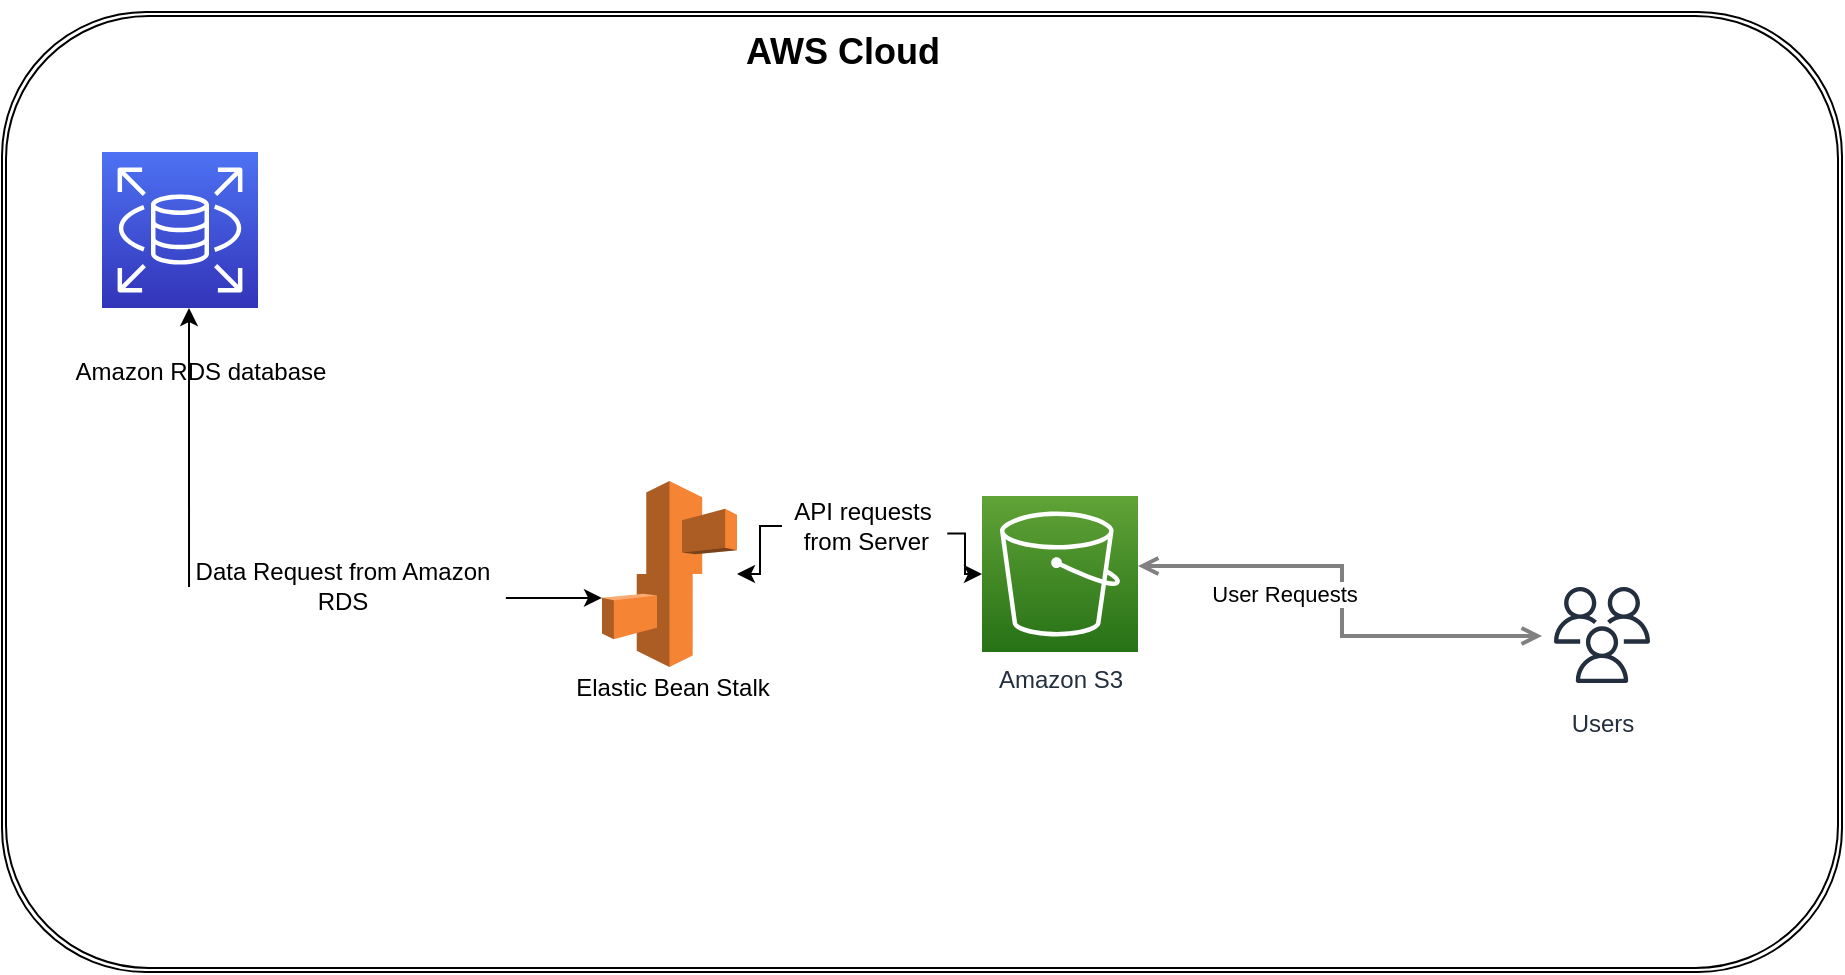 <mxfile version="17.1.2" type="github">
  <diagram id="Ht1M8jgEwFfnCIfOTk4-" name="Page-1">
    <mxGraphModel dx="978" dy="598" grid="1" gridSize="10" guides="1" tooltips="1" connect="1" arrows="1" fold="1" page="1" pageScale="1" pageWidth="1169" pageHeight="827" math="0" shadow="0">
      <root>
        <mxCell id="0" />
        <mxCell id="1" parent="0" />
        <mxCell id="QI20--4eJx9YHW8ivSqg-21" value="" style="shape=ext;double=1;rounded=1;whiteSpace=wrap;html=1;" vertex="1" parent="1">
          <mxGeometry x="70" y="50" width="920" height="480" as="geometry" />
        </mxCell>
        <mxCell id="UEzPUAAOIrF-is8g5C7q-133" style="edgeStyle=orthogonalEdgeStyle;rounded=0;orthogonalLoop=1;jettySize=auto;html=1;startArrow=open;startFill=0;endArrow=open;endFill=0;strokeWidth=2;strokeColor=#808080;" parent="1" source="UEzPUAAOIrF-is8g5C7q-116" target="QI20--4eJx9YHW8ivSqg-2" edge="1">
          <mxGeometry relative="1" as="geometry">
            <Array as="points">
              <mxPoint x="740" y="327" />
              <mxPoint x="740" y="362" />
              <mxPoint x="850" y="362" />
            </Array>
            <mxPoint x="637.999" y="327.5" as="sourcePoint" />
            <mxPoint x="809.5" y="361.5" as="targetPoint" />
          </mxGeometry>
        </mxCell>
        <mxCell id="QI20--4eJx9YHW8ivSqg-20" value="User Requests" style="edgeLabel;html=1;align=center;verticalAlign=middle;resizable=0;points=[];" vertex="1" connectable="0" parent="UEzPUAAOIrF-is8g5C7q-133">
          <mxGeometry x="0.082" relative="1" as="geometry">
            <mxPoint x="-29" y="-12" as="offset" />
          </mxGeometry>
        </mxCell>
        <mxCell id="UEzPUAAOIrF-is8g5C7q-116" value="Amazon S3" style="outlineConnect=0;fontColor=#232F3E;gradientColor=#60A337;gradientDirection=north;fillColor=#277116;strokeColor=#ffffff;dashed=0;verticalLabelPosition=bottom;verticalAlign=top;align=center;html=1;fontSize=12;fontStyle=0;aspect=fixed;shape=mxgraph.aws4.resourceIcon;resIcon=mxgraph.aws4.s3;labelBackgroundColor=#ffffff;" parent="1" vertex="1">
          <mxGeometry x="560.0" y="292" width="78" height="78" as="geometry" />
        </mxCell>
        <mxCell id="QI20--4eJx9YHW8ivSqg-1" value="" style="sketch=0;points=[[0,0,0],[0.25,0,0],[0.5,0,0],[0.75,0,0],[1,0,0],[0,1,0],[0.25,1,0],[0.5,1,0],[0.75,1,0],[1,1,0],[0,0.25,0],[0,0.5,0],[0,0.75,0],[1,0.25,0],[1,0.5,0],[1,0.75,0]];outlineConnect=0;fontColor=#232F3E;gradientColor=#4D72F3;gradientDirection=north;fillColor=#3334B9;strokeColor=#ffffff;dashed=0;verticalLabelPosition=bottom;verticalAlign=top;align=center;html=1;fontSize=12;fontStyle=0;aspect=fixed;shape=mxgraph.aws4.resourceIcon;resIcon=mxgraph.aws4.rds;" vertex="1" parent="1">
          <mxGeometry x="120" y="120" width="78" height="78" as="geometry" />
        </mxCell>
        <mxCell id="QI20--4eJx9YHW8ivSqg-2" value="Users" style="sketch=0;outlineConnect=0;fontColor=#232F3E;gradientColor=none;strokeColor=#232F3E;fillColor=#ffffff;dashed=0;verticalLabelPosition=bottom;verticalAlign=top;align=center;html=1;fontSize=12;fontStyle=0;aspect=fixed;shape=mxgraph.aws4.resourceIcon;resIcon=mxgraph.aws4.users;" vertex="1" parent="1">
          <mxGeometry x="840" y="331.5" width="60" height="60" as="geometry" />
        </mxCell>
        <mxCell id="QI20--4eJx9YHW8ivSqg-3" value="" style="outlineConnect=0;dashed=0;verticalLabelPosition=bottom;verticalAlign=top;align=center;html=1;shape=mxgraph.aws3.elastic_beanstalk;fillColor=#F58534;gradientColor=none;" vertex="1" parent="1">
          <mxGeometry x="370" y="284.5" width="67.5" height="93" as="geometry" />
        </mxCell>
        <mxCell id="QI20--4eJx9YHW8ivSqg-4" value="Elastic Bean Stalk" style="text;html=1;align=center;verticalAlign=middle;resizable=0;points=[];autosize=1;strokeColor=none;fillColor=none;" vertex="1" parent="1">
          <mxGeometry x="350" y="377.5" width="110" height="20" as="geometry" />
        </mxCell>
        <mxCell id="QI20--4eJx9YHW8ivSqg-5" value="Amazon RDS database" style="text;html=1;align=center;verticalAlign=middle;resizable=0;points=[];autosize=1;strokeColor=none;fillColor=none;" vertex="1" parent="1">
          <mxGeometry x="99" y="220" width="140" height="20" as="geometry" />
        </mxCell>
        <mxCell id="QI20--4eJx9YHW8ivSqg-6" value="Data Request from Amazon&lt;br&gt;RDS" style="text;html=1;align=center;verticalAlign=middle;resizable=0;points=[];autosize=1;strokeColor=none;fillColor=none;" vertex="1" parent="1">
          <mxGeometry x="160" y="322" width="160" height="30" as="geometry" />
        </mxCell>
        <mxCell id="QI20--4eJx9YHW8ivSqg-14" value="" style="edgeStyle=elbowEdgeStyle;elbow=horizontal;endArrow=classic;html=1;rounded=0;exitX=0.022;exitY=0.517;exitDx=0;exitDy=0;exitPerimeter=0;" edge="1" parent="1" source="QI20--4eJx9YHW8ivSqg-6" target="QI20--4eJx9YHW8ivSqg-1">
          <mxGeometry width="50" height="50" relative="1" as="geometry">
            <mxPoint x="280" y="340" as="sourcePoint" />
            <mxPoint x="330" y="290" as="targetPoint" />
          </mxGeometry>
        </mxCell>
        <mxCell id="QI20--4eJx9YHW8ivSqg-15" value="" style="edgeStyle=elbowEdgeStyle;elbow=horizontal;endArrow=classic;html=1;rounded=0;exitX=1.012;exitY=0.698;exitDx=0;exitDy=0;exitPerimeter=0;" edge="1" parent="1" source="QI20--4eJx9YHW8ivSqg-6" target="QI20--4eJx9YHW8ivSqg-3">
          <mxGeometry width="50" height="50" relative="1" as="geometry">
            <mxPoint x="280" y="340" as="sourcePoint" />
            <mxPoint x="330" y="290" as="targetPoint" />
            <Array as="points">
              <mxPoint x="380" y="360" />
            </Array>
          </mxGeometry>
        </mxCell>
        <mxCell id="QI20--4eJx9YHW8ivSqg-16" value="" style="edgeStyle=elbowEdgeStyle;elbow=horizontal;endArrow=classic;html=1;rounded=0;exitX=1.033;exitY=0.627;exitDx=0;exitDy=0;exitPerimeter=0;" edge="1" parent="1" source="QI20--4eJx9YHW8ivSqg-17" target="UEzPUAAOIrF-is8g5C7q-116">
          <mxGeometry width="50" height="50" relative="1" as="geometry">
            <mxPoint x="520" y="390" as="sourcePoint" />
            <mxPoint x="530" y="340" as="targetPoint" />
          </mxGeometry>
        </mxCell>
        <mxCell id="QI20--4eJx9YHW8ivSqg-17" value="API requests&lt;br&gt;&amp;nbsp;from Server" style="text;html=1;align=center;verticalAlign=middle;resizable=0;points=[];autosize=1;strokeColor=none;fillColor=none;" vertex="1" parent="1">
          <mxGeometry x="460" y="292" width="80" height="30" as="geometry" />
        </mxCell>
        <mxCell id="QI20--4eJx9YHW8ivSqg-19" value="" style="edgeStyle=elbowEdgeStyle;elbow=horizontal;endArrow=classic;html=1;rounded=0;" edge="1" parent="1" source="QI20--4eJx9YHW8ivSqg-17" target="QI20--4eJx9YHW8ivSqg-3">
          <mxGeometry width="50" height="50" relative="1" as="geometry">
            <mxPoint x="480" y="380" as="sourcePoint" />
            <mxPoint x="530" y="330" as="targetPoint" />
          </mxGeometry>
        </mxCell>
        <mxCell id="QI20--4eJx9YHW8ivSqg-22" value="&lt;h2&gt;&lt;b&gt;&lt;font style=&quot;font-size: 18px&quot;&gt;AWS Cloud&lt;/font&gt;&lt;/b&gt;&lt;/h2&gt;" style="text;html=1;align=center;verticalAlign=middle;resizable=0;points=[];autosize=1;strokeColor=none;fillColor=none;" vertex="1" parent="1">
          <mxGeometry x="435" y="45" width="110" height="50" as="geometry" />
        </mxCell>
      </root>
    </mxGraphModel>
  </diagram>
</mxfile>
